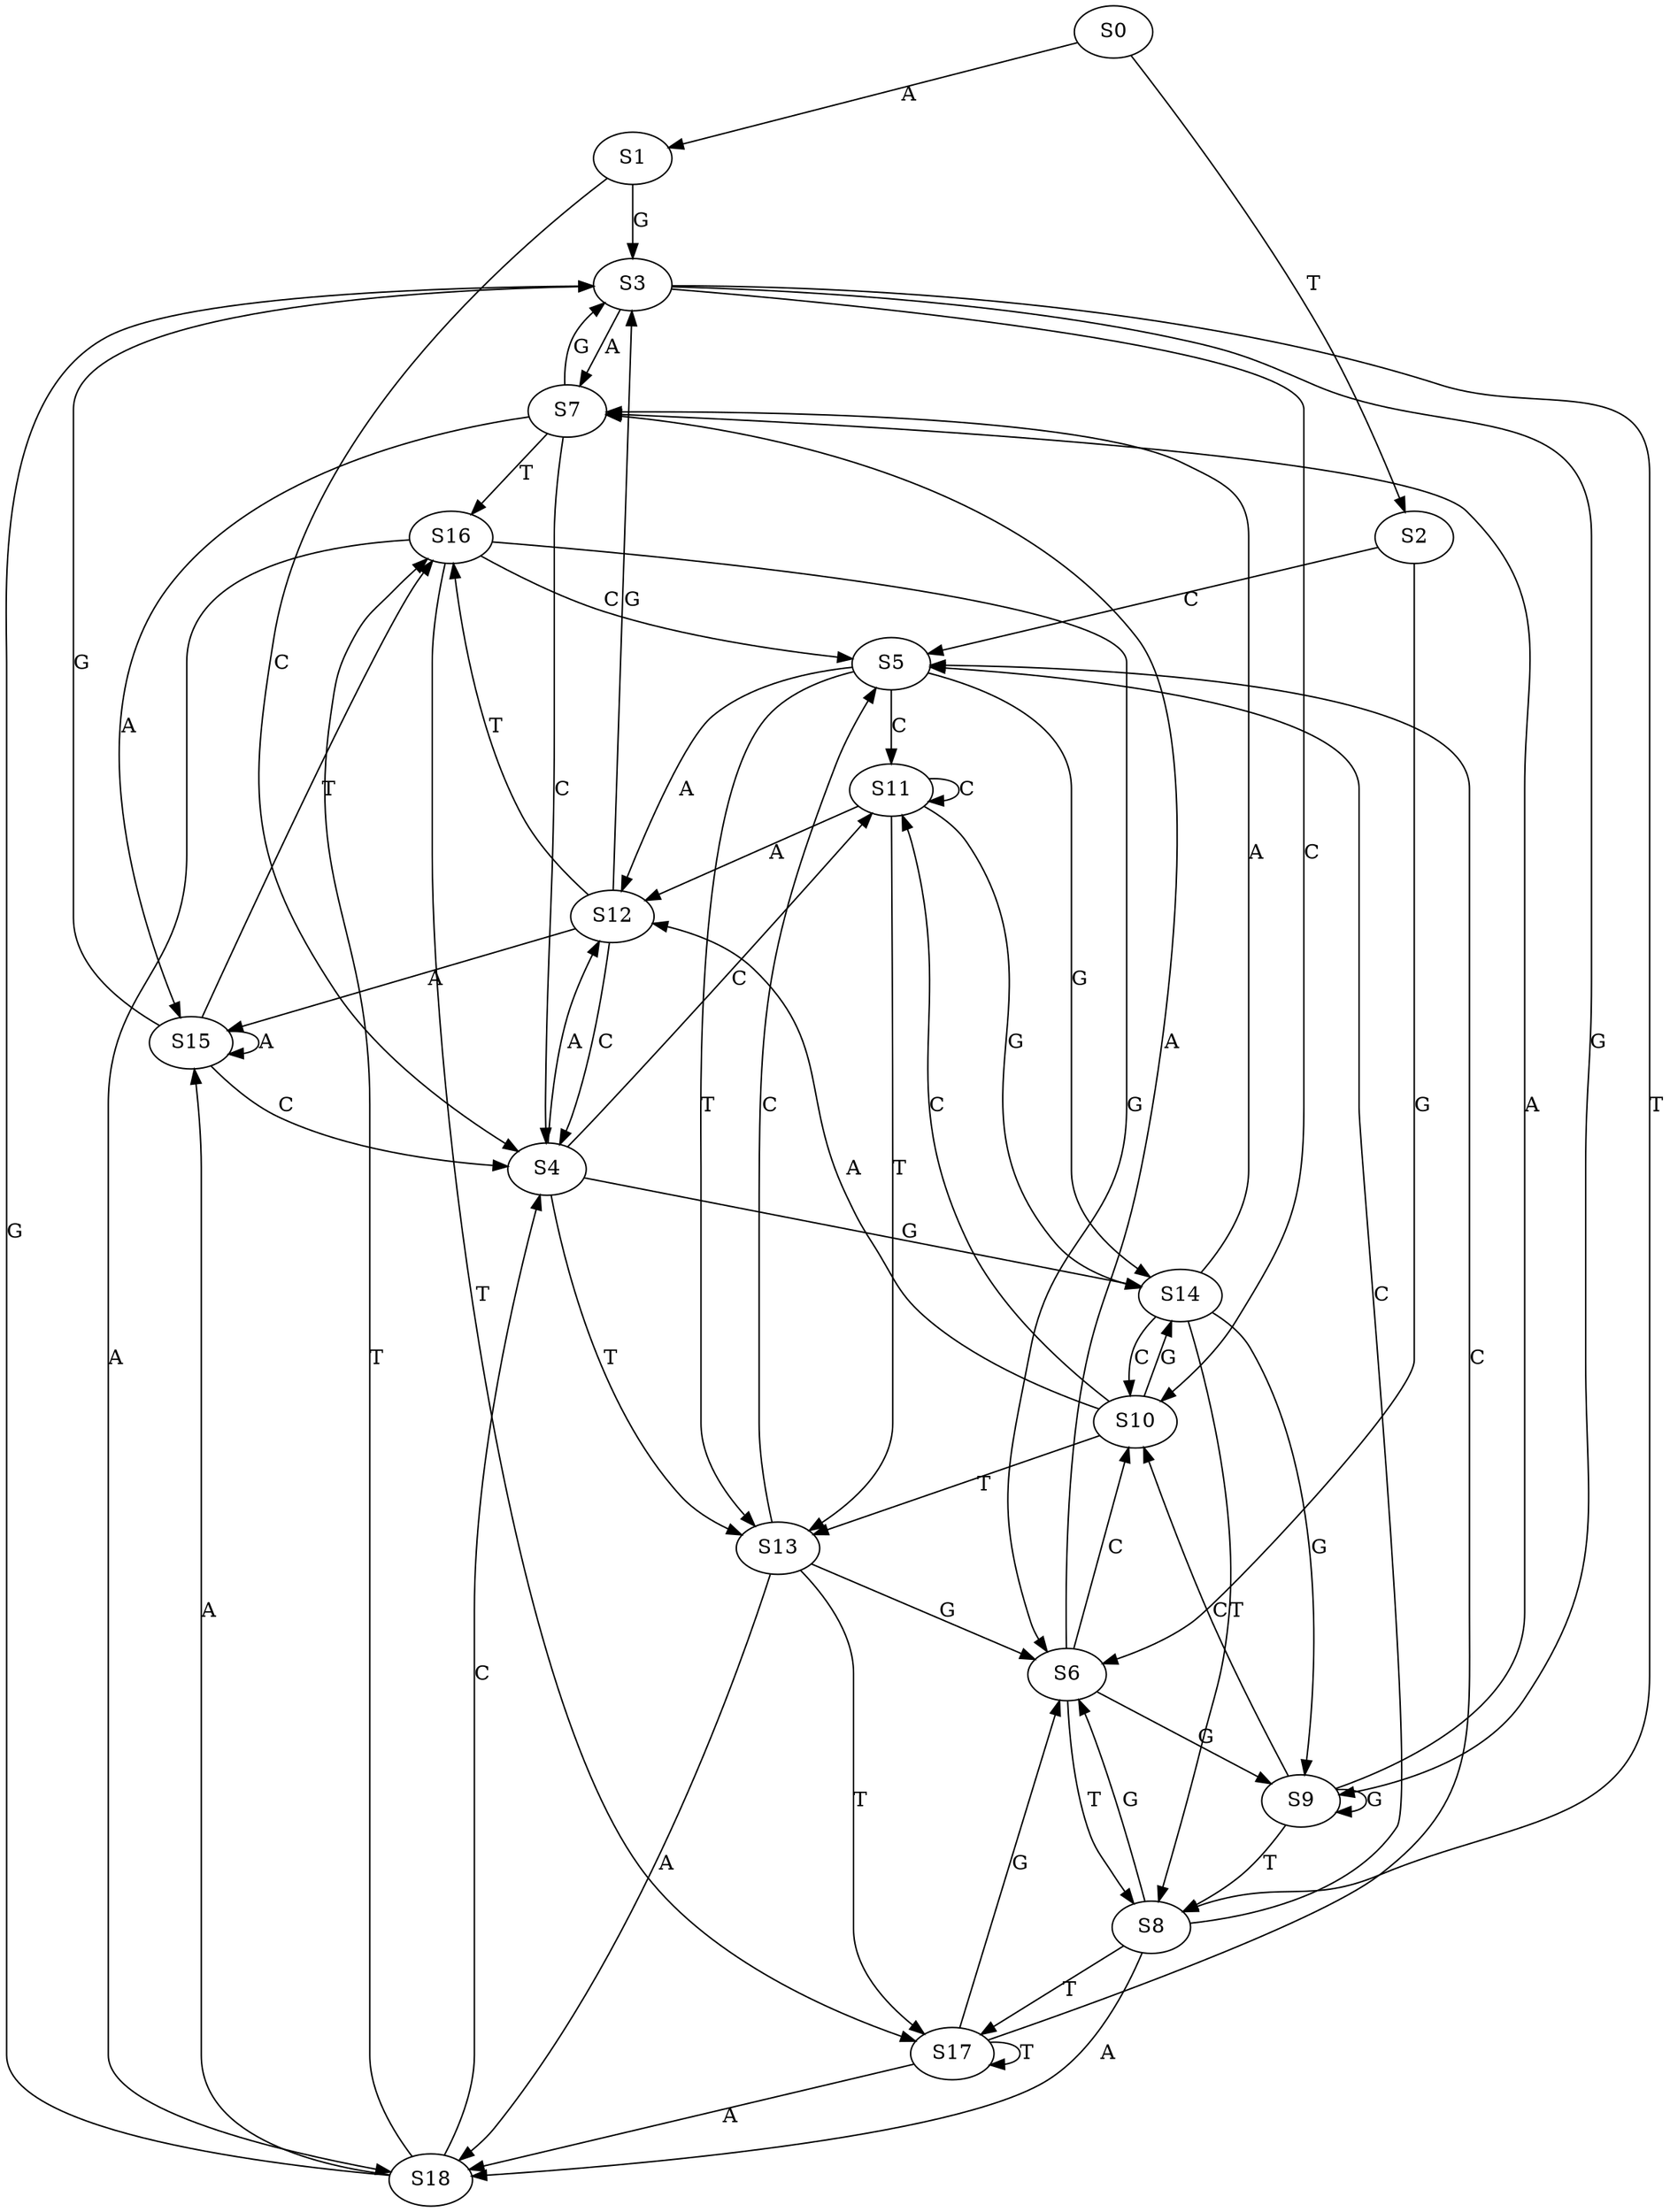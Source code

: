 strict digraph  {
	S0 -> S1 [ label = A ];
	S0 -> S2 [ label = T ];
	S1 -> S3 [ label = G ];
	S1 -> S4 [ label = C ];
	S2 -> S5 [ label = C ];
	S2 -> S6 [ label = G ];
	S3 -> S7 [ label = A ];
	S3 -> S8 [ label = T ];
	S3 -> S9 [ label = G ];
	S3 -> S10 [ label = C ];
	S4 -> S11 [ label = C ];
	S4 -> S12 [ label = A ];
	S4 -> S13 [ label = T ];
	S4 -> S14 [ label = G ];
	S5 -> S14 [ label = G ];
	S5 -> S11 [ label = C ];
	S5 -> S12 [ label = A ];
	S5 -> S13 [ label = T ];
	S6 -> S10 [ label = C ];
	S6 -> S8 [ label = T ];
	S6 -> S7 [ label = A ];
	S6 -> S9 [ label = G ];
	S7 -> S4 [ label = C ];
	S7 -> S15 [ label = A ];
	S7 -> S16 [ label = T ];
	S7 -> S3 [ label = G ];
	S8 -> S17 [ label = T ];
	S8 -> S5 [ label = C ];
	S8 -> S18 [ label = A ];
	S8 -> S6 [ label = G ];
	S9 -> S7 [ label = A ];
	S9 -> S10 [ label = C ];
	S9 -> S8 [ label = T ];
	S9 -> S9 [ label = G ];
	S10 -> S14 [ label = G ];
	S10 -> S13 [ label = T ];
	S10 -> S11 [ label = C ];
	S10 -> S12 [ label = A ];
	S11 -> S13 [ label = T ];
	S11 -> S11 [ label = C ];
	S11 -> S12 [ label = A ];
	S11 -> S14 [ label = G ];
	S12 -> S4 [ label = C ];
	S12 -> S3 [ label = G ];
	S12 -> S15 [ label = A ];
	S12 -> S16 [ label = T ];
	S13 -> S17 [ label = T ];
	S13 -> S5 [ label = C ];
	S13 -> S18 [ label = A ];
	S13 -> S6 [ label = G ];
	S14 -> S8 [ label = T ];
	S14 -> S7 [ label = A ];
	S14 -> S10 [ label = C ];
	S14 -> S9 [ label = G ];
	S15 -> S3 [ label = G ];
	S15 -> S15 [ label = A ];
	S15 -> S4 [ label = C ];
	S15 -> S16 [ label = T ];
	S16 -> S17 [ label = T ];
	S16 -> S6 [ label = G ];
	S16 -> S5 [ label = C ];
	S16 -> S18 [ label = A ];
	S17 -> S6 [ label = G ];
	S17 -> S17 [ label = T ];
	S17 -> S18 [ label = A ];
	S17 -> S5 [ label = C ];
	S18 -> S15 [ label = A ];
	S18 -> S3 [ label = G ];
	S18 -> S4 [ label = C ];
	S18 -> S16 [ label = T ];
}
